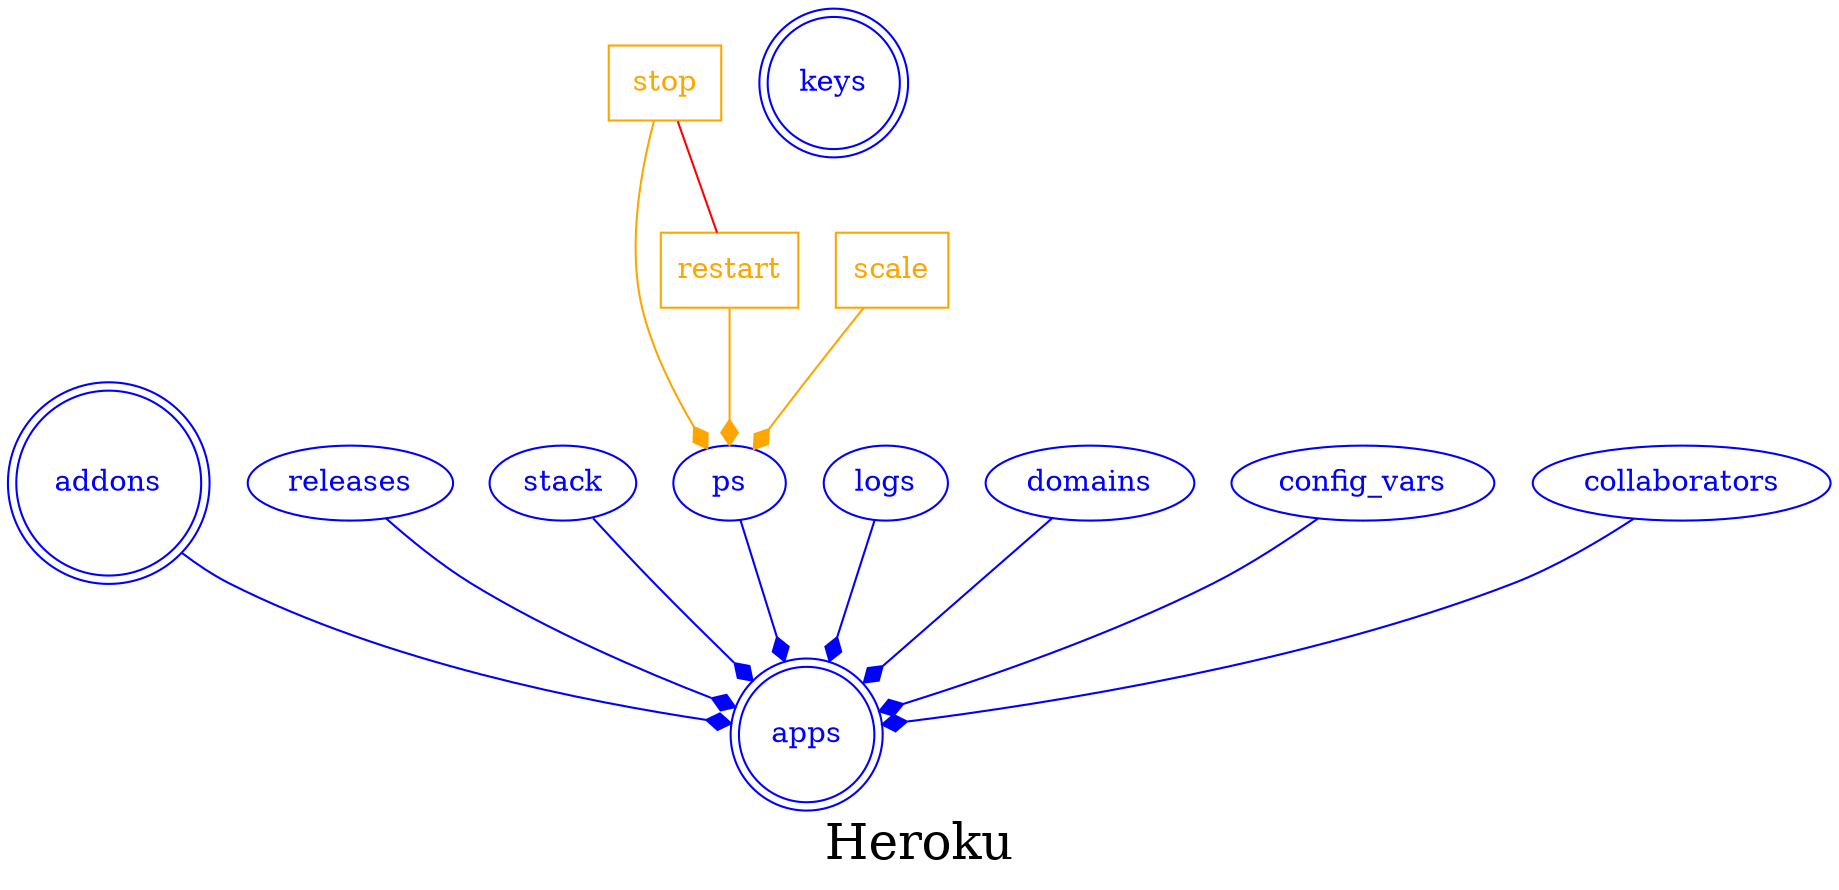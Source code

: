 digraph AllInOne_LexiconGraph {
graph[label="Heroku", fontsize=24]
splines=true
"apps" [color=blue, fontcolor=blue, shape=doublecircle]
"addons" [color=blue, fontcolor=blue, shape=doublecircle]
"keys" [color=blue, fontcolor=blue, shape=doublecircle]
"releases" -> "apps" [color=blue, fontcolor=blue, arrowhead=diamond, arrowtail=none]
"releases" [color=blue, fontcolor=blue, shape=ellipse]
"stack" -> "apps" [color=blue, fontcolor=blue, arrowhead=diamond, arrowtail=none]
"stack" [color=blue, fontcolor=blue, shape=ellipse]
"ps" -> "apps" [color=blue, fontcolor=blue, arrowhead=diamond, arrowtail=none]
"ps" [color=blue, fontcolor=blue, shape=ellipse]
"stop" [color=orange, fontcolor=orange, shape=box]
"stop" -> "ps" [color=orange, fontcolor=orange, arrowhead=diamond, arrowtail=none]
"scale" [color=orange, fontcolor=orange, shape=box]
"scale" -> "ps" [color=orange, fontcolor=orange, arrowhead=diamond, arrowtail=none]
"restart" [color=orange, fontcolor=orange, shape=box]
"restart" -> "ps" [color=orange, fontcolor=orange, arrowhead=diamond, arrowtail=none]
"stop" -> "restart" [color=red, fontcolor=red, arrowhead=none, arrowtail=none]
"addons" -> "apps" [color=blue, fontcolor=blue, arrowhead=diamond, arrowtail=none]
"logs" -> "apps" [color=blue, fontcolor=blue, arrowhead=diamond, arrowtail=none]
"logs" [color=blue, fontcolor=blue, shape=ellipse]
"domains" -> "apps" [color=blue, fontcolor=blue, arrowhead=diamond, arrowtail=none]
"domains" [color=blue, fontcolor=blue, shape=ellipse]
"config_vars" -> "apps" [color=blue, fontcolor=blue, arrowhead=diamond, arrowtail=none]
"config_vars" [color=blue, fontcolor=blue, shape=ellipse]
"collaborators" -> "apps" [color=blue, fontcolor=blue, arrowhead=diamond, arrowtail=none]
"collaborators" [color=blue, fontcolor=blue, shape=ellipse]
}
